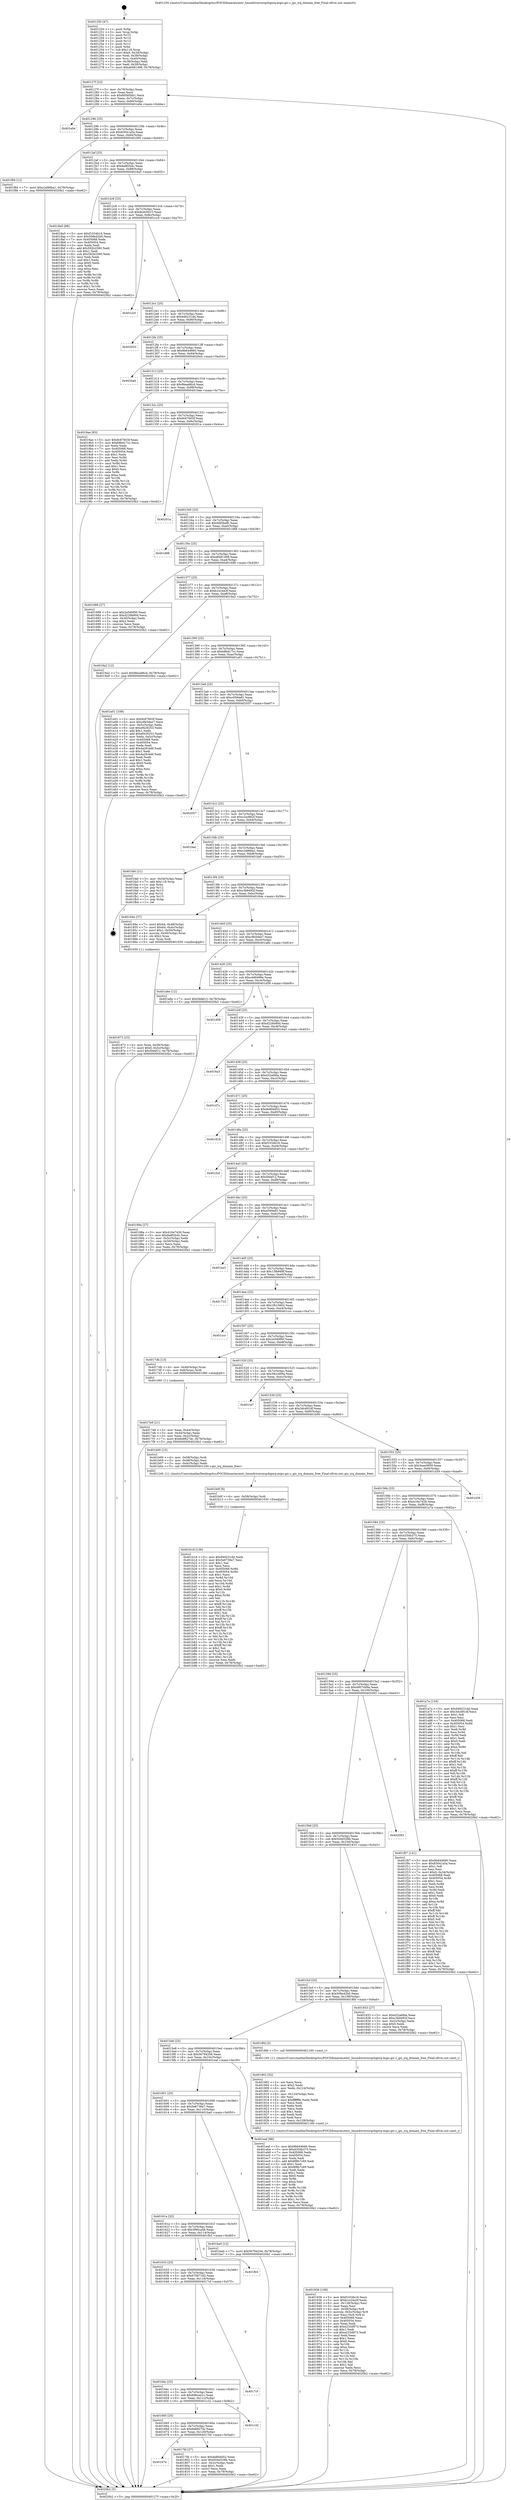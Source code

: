 digraph "0x401250" {
  label = "0x401250 (/mnt/c/Users/mathe/Desktop/tcc/POCII/binaries/extr_linuxdriversirqchipirq-mips-gic.c_gic_irq_domain_free_Final-ollvm.out::main(0))"
  labelloc = "t"
  node[shape=record]

  Entry [label="",width=0.3,height=0.3,shape=circle,fillcolor=black,style=filled]
  "0x40127f" [label="{
     0x40127f [23]\l
     | [instrs]\l
     &nbsp;&nbsp;0x40127f \<+3\>: mov -0x78(%rbp),%eax\l
     &nbsp;&nbsp;0x401282 \<+2\>: mov %eax,%ecx\l
     &nbsp;&nbsp;0x401284 \<+6\>: sub $0x80585bb1,%ecx\l
     &nbsp;&nbsp;0x40128a \<+3\>: mov %eax,-0x7c(%rbp)\l
     &nbsp;&nbsp;0x40128d \<+3\>: mov %ecx,-0x80(%rbp)\l
     &nbsp;&nbsp;0x401290 \<+6\>: je 0000000000401e0e \<main+0xbbe\>\l
  }"]
  "0x401e0e" [label="{
     0x401e0e\l
  }", style=dashed]
  "0x401296" [label="{
     0x401296 [25]\l
     | [instrs]\l
     &nbsp;&nbsp;0x401296 \<+5\>: jmp 000000000040129b \<main+0x4b\>\l
     &nbsp;&nbsp;0x40129b \<+3\>: mov -0x7c(%rbp),%eax\l
     &nbsp;&nbsp;0x40129e \<+5\>: sub $0x83041a5a,%eax\l
     &nbsp;&nbsp;0x4012a3 \<+6\>: mov %eax,-0x84(%rbp)\l
     &nbsp;&nbsp;0x4012a9 \<+6\>: je 0000000000401f94 \<main+0xd44\>\l
  }"]
  Exit [label="",width=0.3,height=0.3,shape=circle,fillcolor=black,style=filled,peripheries=2]
  "0x401f94" [label="{
     0x401f94 [12]\l
     | [instrs]\l
     &nbsp;&nbsp;0x401f94 \<+7\>: movl $0xc2d96ba1,-0x78(%rbp)\l
     &nbsp;&nbsp;0x401f9b \<+5\>: jmp 00000000004020b2 \<main+0xe62\>\l
  }"]
  "0x4012af" [label="{
     0x4012af [25]\l
     | [instrs]\l
     &nbsp;&nbsp;0x4012af \<+5\>: jmp 00000000004012b4 \<main+0x64\>\l
     &nbsp;&nbsp;0x4012b4 \<+3\>: mov -0x7c(%rbp),%eax\l
     &nbsp;&nbsp;0x4012b7 \<+5\>: sub $0x8a8f2b4c,%eax\l
     &nbsp;&nbsp;0x4012bc \<+6\>: mov %eax,-0x88(%rbp)\l
     &nbsp;&nbsp;0x4012c2 \<+6\>: je 00000000004018a5 \<main+0x655\>\l
  }"]
  "0x401b18" [label="{
     0x401b18 [136]\l
     | [instrs]\l
     &nbsp;&nbsp;0x401b18 \<+5\>: mov $0x949231dd,%edx\l
     &nbsp;&nbsp;0x401b1d \<+5\>: mov $0x5e6736e7,%esi\l
     &nbsp;&nbsp;0x401b22 \<+2\>: mov $0x1,%al\l
     &nbsp;&nbsp;0x401b24 \<+2\>: xor %ecx,%ecx\l
     &nbsp;&nbsp;0x401b26 \<+8\>: mov 0x405068,%r8d\l
     &nbsp;&nbsp;0x401b2e \<+8\>: mov 0x405054,%r9d\l
     &nbsp;&nbsp;0x401b36 \<+3\>: sub $0x1,%ecx\l
     &nbsp;&nbsp;0x401b39 \<+3\>: mov %r8d,%r10d\l
     &nbsp;&nbsp;0x401b3c \<+3\>: add %ecx,%r10d\l
     &nbsp;&nbsp;0x401b3f \<+4\>: imul %r10d,%r8d\l
     &nbsp;&nbsp;0x401b43 \<+4\>: and $0x1,%r8d\l
     &nbsp;&nbsp;0x401b47 \<+4\>: cmp $0x0,%r8d\l
     &nbsp;&nbsp;0x401b4b \<+4\>: sete %r11b\l
     &nbsp;&nbsp;0x401b4f \<+4\>: cmp $0xa,%r9d\l
     &nbsp;&nbsp;0x401b53 \<+3\>: setl %bl\l
     &nbsp;&nbsp;0x401b56 \<+3\>: mov %r11b,%r14b\l
     &nbsp;&nbsp;0x401b59 \<+4\>: xor $0xff,%r14b\l
     &nbsp;&nbsp;0x401b5d \<+3\>: mov %bl,%r15b\l
     &nbsp;&nbsp;0x401b60 \<+4\>: xor $0xff,%r15b\l
     &nbsp;&nbsp;0x401b64 \<+2\>: xor $0x1,%al\l
     &nbsp;&nbsp;0x401b66 \<+3\>: mov %r14b,%r12b\l
     &nbsp;&nbsp;0x401b69 \<+4\>: and $0xff,%r12b\l
     &nbsp;&nbsp;0x401b6d \<+3\>: and %al,%r11b\l
     &nbsp;&nbsp;0x401b70 \<+3\>: mov %r15b,%r13b\l
     &nbsp;&nbsp;0x401b73 \<+4\>: and $0xff,%r13b\l
     &nbsp;&nbsp;0x401b77 \<+2\>: and %al,%bl\l
     &nbsp;&nbsp;0x401b79 \<+3\>: or %r11b,%r12b\l
     &nbsp;&nbsp;0x401b7c \<+3\>: or %bl,%r13b\l
     &nbsp;&nbsp;0x401b7f \<+3\>: xor %r13b,%r12b\l
     &nbsp;&nbsp;0x401b82 \<+3\>: or %r15b,%r14b\l
     &nbsp;&nbsp;0x401b85 \<+4\>: xor $0xff,%r14b\l
     &nbsp;&nbsp;0x401b89 \<+2\>: or $0x1,%al\l
     &nbsp;&nbsp;0x401b8b \<+3\>: and %al,%r14b\l
     &nbsp;&nbsp;0x401b8e \<+3\>: or %r14b,%r12b\l
     &nbsp;&nbsp;0x401b91 \<+4\>: test $0x1,%r12b\l
     &nbsp;&nbsp;0x401b95 \<+3\>: cmovne %esi,%edx\l
     &nbsp;&nbsp;0x401b98 \<+3\>: mov %edx,-0x78(%rbp)\l
     &nbsp;&nbsp;0x401b9b \<+5\>: jmp 00000000004020b2 \<main+0xe62\>\l
  }"]
  "0x4018a5" [label="{
     0x4018a5 [88]\l
     | [instrs]\l
     &nbsp;&nbsp;0x4018a5 \<+5\>: mov $0xf1034b16,%eax\l
     &nbsp;&nbsp;0x4018aa \<+5\>: mov $0x508e42b0,%ecx\l
     &nbsp;&nbsp;0x4018af \<+7\>: mov 0x405068,%edx\l
     &nbsp;&nbsp;0x4018b6 \<+7\>: mov 0x405054,%esi\l
     &nbsp;&nbsp;0x4018bd \<+2\>: mov %edx,%edi\l
     &nbsp;&nbsp;0x4018bf \<+6\>: add $0x592b2590,%edi\l
     &nbsp;&nbsp;0x4018c5 \<+3\>: sub $0x1,%edi\l
     &nbsp;&nbsp;0x4018c8 \<+6\>: sub $0x592b2590,%edi\l
     &nbsp;&nbsp;0x4018ce \<+3\>: imul %edi,%edx\l
     &nbsp;&nbsp;0x4018d1 \<+3\>: and $0x1,%edx\l
     &nbsp;&nbsp;0x4018d4 \<+3\>: cmp $0x0,%edx\l
     &nbsp;&nbsp;0x4018d7 \<+4\>: sete %r8b\l
     &nbsp;&nbsp;0x4018db \<+3\>: cmp $0xa,%esi\l
     &nbsp;&nbsp;0x4018de \<+4\>: setl %r9b\l
     &nbsp;&nbsp;0x4018e2 \<+3\>: mov %r8b,%r10b\l
     &nbsp;&nbsp;0x4018e5 \<+3\>: and %r9b,%r10b\l
     &nbsp;&nbsp;0x4018e8 \<+3\>: xor %r9b,%r8b\l
     &nbsp;&nbsp;0x4018eb \<+3\>: or %r8b,%r10b\l
     &nbsp;&nbsp;0x4018ee \<+4\>: test $0x1,%r10b\l
     &nbsp;&nbsp;0x4018f2 \<+3\>: cmovne %ecx,%eax\l
     &nbsp;&nbsp;0x4018f5 \<+3\>: mov %eax,-0x78(%rbp)\l
     &nbsp;&nbsp;0x4018f8 \<+5\>: jmp 00000000004020b2 \<main+0xe62\>\l
  }"]
  "0x4012c8" [label="{
     0x4012c8 [25]\l
     | [instrs]\l
     &nbsp;&nbsp;0x4012c8 \<+5\>: jmp 00000000004012cd \<main+0x7d\>\l
     &nbsp;&nbsp;0x4012cd \<+3\>: mov -0x7c(%rbp),%eax\l
     &nbsp;&nbsp;0x4012d0 \<+5\>: sub $0x8cdc5b15,%eax\l
     &nbsp;&nbsp;0x4012d5 \<+6\>: mov %eax,-0x8c(%rbp)\l
     &nbsp;&nbsp;0x4012db \<+6\>: je 0000000000401cc0 \<main+0xa70\>\l
  }"]
  "0x401b0f" [label="{
     0x401b0f [9]\l
     | [instrs]\l
     &nbsp;&nbsp;0x401b0f \<+4\>: mov -0x58(%rbp),%rdi\l
     &nbsp;&nbsp;0x401b13 \<+5\>: call 0000000000401030 \<free@plt\>\l
     | [calls]\l
     &nbsp;&nbsp;0x401030 \{1\} (unknown)\l
  }"]
  "0x401cc0" [label="{
     0x401cc0\l
  }", style=dashed]
  "0x4012e1" [label="{
     0x4012e1 [25]\l
     | [instrs]\l
     &nbsp;&nbsp;0x4012e1 \<+5\>: jmp 00000000004012e6 \<main+0x96\>\l
     &nbsp;&nbsp;0x4012e6 \<+3\>: mov -0x7c(%rbp),%eax\l
     &nbsp;&nbsp;0x4012e9 \<+5\>: sub $0x949231dd,%eax\l
     &nbsp;&nbsp;0x4012ee \<+6\>: mov %eax,-0x90(%rbp)\l
     &nbsp;&nbsp;0x4012f4 \<+6\>: je 0000000000402033 \<main+0xde3\>\l
  }"]
  "0x401936" [label="{
     0x401936 [108]\l
     | [instrs]\l
     &nbsp;&nbsp;0x401936 \<+5\>: mov $0xf1034b16,%ecx\l
     &nbsp;&nbsp;0x40193b \<+5\>: mov $0xb1e24a3f,%edx\l
     &nbsp;&nbsp;0x401940 \<+6\>: mov -0x128(%rbp),%esi\l
     &nbsp;&nbsp;0x401946 \<+3\>: imul %eax,%esi\l
     &nbsp;&nbsp;0x401949 \<+4\>: mov -0x58(%rbp),%r8\l
     &nbsp;&nbsp;0x40194d \<+4\>: movslq -0x5c(%rbp),%r9\l
     &nbsp;&nbsp;0x401951 \<+4\>: mov %esi,(%r8,%r9,4)\l
     &nbsp;&nbsp;0x401955 \<+7\>: mov 0x405068,%eax\l
     &nbsp;&nbsp;0x40195c \<+7\>: mov 0x405054,%esi\l
     &nbsp;&nbsp;0x401963 \<+2\>: mov %eax,%edi\l
     &nbsp;&nbsp;0x401965 \<+6\>: add $0xe233d973,%edi\l
     &nbsp;&nbsp;0x40196b \<+3\>: sub $0x1,%edi\l
     &nbsp;&nbsp;0x40196e \<+6\>: sub $0xe233d973,%edi\l
     &nbsp;&nbsp;0x401974 \<+3\>: imul %edi,%eax\l
     &nbsp;&nbsp;0x401977 \<+3\>: and $0x1,%eax\l
     &nbsp;&nbsp;0x40197a \<+3\>: cmp $0x0,%eax\l
     &nbsp;&nbsp;0x40197d \<+4\>: sete %r10b\l
     &nbsp;&nbsp;0x401981 \<+3\>: cmp $0xa,%esi\l
     &nbsp;&nbsp;0x401984 \<+4\>: setl %r11b\l
     &nbsp;&nbsp;0x401988 \<+3\>: mov %r10b,%bl\l
     &nbsp;&nbsp;0x40198b \<+3\>: and %r11b,%bl\l
     &nbsp;&nbsp;0x40198e \<+3\>: xor %r11b,%r10b\l
     &nbsp;&nbsp;0x401991 \<+3\>: or %r10b,%bl\l
     &nbsp;&nbsp;0x401994 \<+3\>: test $0x1,%bl\l
     &nbsp;&nbsp;0x401997 \<+3\>: cmovne %edx,%ecx\l
     &nbsp;&nbsp;0x40199a \<+3\>: mov %ecx,-0x78(%rbp)\l
     &nbsp;&nbsp;0x40199d \<+5\>: jmp 00000000004020b2 \<main+0xe62\>\l
  }"]
  "0x402033" [label="{
     0x402033\l
  }", style=dashed]
  "0x4012fa" [label="{
     0x4012fa [25]\l
     | [instrs]\l
     &nbsp;&nbsp;0x4012fa \<+5\>: jmp 00000000004012ff \<main+0xaf\>\l
     &nbsp;&nbsp;0x4012ff \<+3\>: mov -0x7c(%rbp),%eax\l
     &nbsp;&nbsp;0x401302 \<+5\>: sub $0x9b644660,%eax\l
     &nbsp;&nbsp;0x401307 \<+6\>: mov %eax,-0x94(%rbp)\l
     &nbsp;&nbsp;0x40130d \<+6\>: je 00000000004020a4 \<main+0xe54\>\l
  }"]
  "0x401902" [label="{
     0x401902 [52]\l
     | [instrs]\l
     &nbsp;&nbsp;0x401902 \<+2\>: xor %ecx,%ecx\l
     &nbsp;&nbsp;0x401904 \<+5\>: mov $0x2,%edx\l
     &nbsp;&nbsp;0x401909 \<+6\>: mov %edx,-0x124(%rbp)\l
     &nbsp;&nbsp;0x40190f \<+1\>: cltd\l
     &nbsp;&nbsp;0x401910 \<+6\>: mov -0x124(%rbp),%esi\l
     &nbsp;&nbsp;0x401916 \<+2\>: idiv %esi\l
     &nbsp;&nbsp;0x401918 \<+6\>: imul $0xfffffffe,%edx,%edx\l
     &nbsp;&nbsp;0x40191e \<+2\>: mov %ecx,%edi\l
     &nbsp;&nbsp;0x401920 \<+2\>: sub %edx,%edi\l
     &nbsp;&nbsp;0x401922 \<+2\>: mov %ecx,%edx\l
     &nbsp;&nbsp;0x401924 \<+3\>: sub $0x1,%edx\l
     &nbsp;&nbsp;0x401927 \<+2\>: add %edx,%edi\l
     &nbsp;&nbsp;0x401929 \<+2\>: sub %edi,%ecx\l
     &nbsp;&nbsp;0x40192b \<+6\>: mov %ecx,-0x128(%rbp)\l
     &nbsp;&nbsp;0x401931 \<+5\>: call 0000000000401160 \<next_i\>\l
     | [calls]\l
     &nbsp;&nbsp;0x401160 \{1\} (/mnt/c/Users/mathe/Desktop/tcc/POCII/binaries/extr_linuxdriversirqchipirq-mips-gic.c_gic_irq_domain_free_Final-ollvm.out::next_i)\l
  }"]
  "0x4020a4" [label="{
     0x4020a4\l
  }", style=dashed]
  "0x401313" [label="{
     0x401313 [25]\l
     | [instrs]\l
     &nbsp;&nbsp;0x401313 \<+5\>: jmp 0000000000401318 \<main+0xc8\>\l
     &nbsp;&nbsp;0x401318 \<+3\>: mov -0x7c(%rbp),%eax\l
     &nbsp;&nbsp;0x40131b \<+5\>: sub $0x9bea86cd,%eax\l
     &nbsp;&nbsp;0x401320 \<+6\>: mov %eax,-0x98(%rbp)\l
     &nbsp;&nbsp;0x401326 \<+6\>: je 00000000004019ae \<main+0x75e\>\l
  }"]
  "0x401873" [label="{
     0x401873 [23]\l
     | [instrs]\l
     &nbsp;&nbsp;0x401873 \<+4\>: mov %rax,-0x58(%rbp)\l
     &nbsp;&nbsp;0x401877 \<+7\>: movl $0x0,-0x5c(%rbp)\l
     &nbsp;&nbsp;0x40187e \<+7\>: movl $0x5bfaf12,-0x78(%rbp)\l
     &nbsp;&nbsp;0x401885 \<+5\>: jmp 00000000004020b2 \<main+0xe62\>\l
  }"]
  "0x4019ae" [label="{
     0x4019ae [83]\l
     | [instrs]\l
     &nbsp;&nbsp;0x4019ae \<+5\>: mov $0x9c67603f,%eax\l
     &nbsp;&nbsp;0x4019b3 \<+5\>: mov $0xb8bd17cc,%ecx\l
     &nbsp;&nbsp;0x4019b8 \<+2\>: xor %edx,%edx\l
     &nbsp;&nbsp;0x4019ba \<+7\>: mov 0x405068,%esi\l
     &nbsp;&nbsp;0x4019c1 \<+7\>: mov 0x405054,%edi\l
     &nbsp;&nbsp;0x4019c8 \<+3\>: sub $0x1,%edx\l
     &nbsp;&nbsp;0x4019cb \<+3\>: mov %esi,%r8d\l
     &nbsp;&nbsp;0x4019ce \<+3\>: add %edx,%r8d\l
     &nbsp;&nbsp;0x4019d1 \<+4\>: imul %r8d,%esi\l
     &nbsp;&nbsp;0x4019d5 \<+3\>: and $0x1,%esi\l
     &nbsp;&nbsp;0x4019d8 \<+3\>: cmp $0x0,%esi\l
     &nbsp;&nbsp;0x4019db \<+4\>: sete %r9b\l
     &nbsp;&nbsp;0x4019df \<+3\>: cmp $0xa,%edi\l
     &nbsp;&nbsp;0x4019e2 \<+4\>: setl %r10b\l
     &nbsp;&nbsp;0x4019e6 \<+3\>: mov %r9b,%r11b\l
     &nbsp;&nbsp;0x4019e9 \<+3\>: and %r10b,%r11b\l
     &nbsp;&nbsp;0x4019ec \<+3\>: xor %r10b,%r9b\l
     &nbsp;&nbsp;0x4019ef \<+3\>: or %r9b,%r11b\l
     &nbsp;&nbsp;0x4019f2 \<+4\>: test $0x1,%r11b\l
     &nbsp;&nbsp;0x4019f6 \<+3\>: cmovne %ecx,%eax\l
     &nbsp;&nbsp;0x4019f9 \<+3\>: mov %eax,-0x78(%rbp)\l
     &nbsp;&nbsp;0x4019fc \<+5\>: jmp 00000000004020b2 \<main+0xe62\>\l
  }"]
  "0x40132c" [label="{
     0x40132c [25]\l
     | [instrs]\l
     &nbsp;&nbsp;0x40132c \<+5\>: jmp 0000000000401331 \<main+0xe1\>\l
     &nbsp;&nbsp;0x401331 \<+3\>: mov -0x7c(%rbp),%eax\l
     &nbsp;&nbsp;0x401334 \<+5\>: sub $0x9c67603f,%eax\l
     &nbsp;&nbsp;0x401339 \<+6\>: mov %eax,-0x9c(%rbp)\l
     &nbsp;&nbsp;0x40133f \<+6\>: je 000000000040201a \<main+0xdca\>\l
  }"]
  "0x40167e" [label="{
     0x40167e\l
  }", style=dashed]
  "0x40201a" [label="{
     0x40201a\l
  }", style=dashed]
  "0x401345" [label="{
     0x401345 [25]\l
     | [instrs]\l
     &nbsp;&nbsp;0x401345 \<+5\>: jmp 000000000040134a \<main+0xfa\>\l
     &nbsp;&nbsp;0x40134a \<+3\>: mov -0x7c(%rbp),%eax\l
     &nbsp;&nbsp;0x40134d \<+5\>: sub $0x9df3bef0,%eax\l
     &nbsp;&nbsp;0x401352 \<+6\>: mov %eax,-0xa0(%rbp)\l
     &nbsp;&nbsp;0x401358 \<+6\>: je 0000000000401d88 \<main+0xb38\>\l
  }"]
  "0x4017fd" [label="{
     0x4017fd [27]\l
     | [instrs]\l
     &nbsp;&nbsp;0x4017fd \<+5\>: mov $0xde80dd52,%eax\l
     &nbsp;&nbsp;0x401802 \<+5\>: mov $0x504d328b,%ecx\l
     &nbsp;&nbsp;0x401807 \<+3\>: mov -0x2c(%rbp),%edx\l
     &nbsp;&nbsp;0x40180a \<+3\>: cmp $0x1,%edx\l
     &nbsp;&nbsp;0x40180d \<+3\>: cmovl %ecx,%eax\l
     &nbsp;&nbsp;0x401810 \<+3\>: mov %eax,-0x78(%rbp)\l
     &nbsp;&nbsp;0x401813 \<+5\>: jmp 00000000004020b2 \<main+0xe62\>\l
  }"]
  "0x401d88" [label="{
     0x401d88\l
  }", style=dashed]
  "0x40135e" [label="{
     0x40135e [25]\l
     | [instrs]\l
     &nbsp;&nbsp;0x40135e \<+5\>: jmp 0000000000401363 \<main+0x113\>\l
     &nbsp;&nbsp;0x401363 \<+3\>: mov -0x7c(%rbp),%eax\l
     &nbsp;&nbsp;0x401366 \<+5\>: sub $0xa8481498,%eax\l
     &nbsp;&nbsp;0x40136b \<+6\>: mov %eax,-0xa4(%rbp)\l
     &nbsp;&nbsp;0x401371 \<+6\>: je 0000000000401688 \<main+0x438\>\l
  }"]
  "0x401665" [label="{
     0x401665 [25]\l
     | [instrs]\l
     &nbsp;&nbsp;0x401665 \<+5\>: jmp 000000000040166a \<main+0x41a\>\l
     &nbsp;&nbsp;0x40166a \<+3\>: mov -0x7c(%rbp),%eax\l
     &nbsp;&nbsp;0x40166d \<+5\>: sub $0x6e8827dc,%eax\l
     &nbsp;&nbsp;0x401672 \<+6\>: mov %eax,-0x120(%rbp)\l
     &nbsp;&nbsp;0x401678 \<+6\>: je 00000000004017fd \<main+0x5ad\>\l
  }"]
  "0x401688" [label="{
     0x401688 [27]\l
     | [instrs]\l
     &nbsp;&nbsp;0x401688 \<+5\>: mov $0x2e5d0f00,%eax\l
     &nbsp;&nbsp;0x40168d \<+5\>: mov $0xd226b90d,%ecx\l
     &nbsp;&nbsp;0x401692 \<+3\>: mov -0x30(%rbp),%edx\l
     &nbsp;&nbsp;0x401695 \<+3\>: cmp $0x2,%edx\l
     &nbsp;&nbsp;0x401698 \<+3\>: cmovne %ecx,%eax\l
     &nbsp;&nbsp;0x40169b \<+3\>: mov %eax,-0x78(%rbp)\l
     &nbsp;&nbsp;0x40169e \<+5\>: jmp 00000000004020b2 \<main+0xe62\>\l
  }"]
  "0x401377" [label="{
     0x401377 [25]\l
     | [instrs]\l
     &nbsp;&nbsp;0x401377 \<+5\>: jmp 000000000040137c \<main+0x12c\>\l
     &nbsp;&nbsp;0x40137c \<+3\>: mov -0x7c(%rbp),%eax\l
     &nbsp;&nbsp;0x40137f \<+5\>: sub $0xb1e24a3f,%eax\l
     &nbsp;&nbsp;0x401384 \<+6\>: mov %eax,-0xa8(%rbp)\l
     &nbsp;&nbsp;0x40138a \<+6\>: je 00000000004019a2 \<main+0x752\>\l
  }"]
  "0x4020b2" [label="{
     0x4020b2 [5]\l
     | [instrs]\l
     &nbsp;&nbsp;0x4020b2 \<+5\>: jmp 000000000040127f \<main+0x2f\>\l
  }"]
  "0x401250" [label="{
     0x401250 [47]\l
     | [instrs]\l
     &nbsp;&nbsp;0x401250 \<+1\>: push %rbp\l
     &nbsp;&nbsp;0x401251 \<+3\>: mov %rsp,%rbp\l
     &nbsp;&nbsp;0x401254 \<+2\>: push %r15\l
     &nbsp;&nbsp;0x401256 \<+2\>: push %r14\l
     &nbsp;&nbsp;0x401258 \<+2\>: push %r13\l
     &nbsp;&nbsp;0x40125a \<+2\>: push %r12\l
     &nbsp;&nbsp;0x40125c \<+1\>: push %rbx\l
     &nbsp;&nbsp;0x40125d \<+7\>: sub $0x118,%rsp\l
     &nbsp;&nbsp;0x401264 \<+7\>: movl $0x0,-0x34(%rbp)\l
     &nbsp;&nbsp;0x40126b \<+3\>: mov %edi,-0x38(%rbp)\l
     &nbsp;&nbsp;0x40126e \<+4\>: mov %rsi,-0x40(%rbp)\l
     &nbsp;&nbsp;0x401272 \<+3\>: mov -0x38(%rbp),%edi\l
     &nbsp;&nbsp;0x401275 \<+3\>: mov %edi,-0x30(%rbp)\l
     &nbsp;&nbsp;0x401278 \<+7\>: movl $0xa8481498,-0x78(%rbp)\l
  }"]
  "0x401c32" [label="{
     0x401c32\l
  }", style=dashed]
  "0x4019a2" [label="{
     0x4019a2 [12]\l
     | [instrs]\l
     &nbsp;&nbsp;0x4019a2 \<+7\>: movl $0x9bea86cd,-0x78(%rbp)\l
     &nbsp;&nbsp;0x4019a9 \<+5\>: jmp 00000000004020b2 \<main+0xe62\>\l
  }"]
  "0x401390" [label="{
     0x401390 [25]\l
     | [instrs]\l
     &nbsp;&nbsp;0x401390 \<+5\>: jmp 0000000000401395 \<main+0x145\>\l
     &nbsp;&nbsp;0x401395 \<+3\>: mov -0x7c(%rbp),%eax\l
     &nbsp;&nbsp;0x401398 \<+5\>: sub $0xb8bd17cc,%eax\l
     &nbsp;&nbsp;0x40139d \<+6\>: mov %eax,-0xac(%rbp)\l
     &nbsp;&nbsp;0x4013a3 \<+6\>: je 0000000000401a01 \<main+0x7b1\>\l
  }"]
  "0x40164c" [label="{
     0x40164c [25]\l
     | [instrs]\l
     &nbsp;&nbsp;0x40164c \<+5\>: jmp 0000000000401651 \<main+0x401\>\l
     &nbsp;&nbsp;0x401651 \<+3\>: mov -0x7c(%rbp),%eax\l
     &nbsp;&nbsp;0x401654 \<+5\>: sub $0x6d6cee1c,%eax\l
     &nbsp;&nbsp;0x401659 \<+6\>: mov %eax,-0x11c(%rbp)\l
     &nbsp;&nbsp;0x40165f \<+6\>: je 0000000000401c32 \<main+0x9e2\>\l
  }"]
  "0x401a01" [label="{
     0x401a01 [109]\l
     | [instrs]\l
     &nbsp;&nbsp;0x401a01 \<+5\>: mov $0x9c67603f,%eax\l
     &nbsp;&nbsp;0x401a06 \<+5\>: mov $0xc9b5dee7,%ecx\l
     &nbsp;&nbsp;0x401a0b \<+3\>: mov -0x5c(%rbp),%edx\l
     &nbsp;&nbsp;0x401a0e \<+6\>: sub $0xef429253,%edx\l
     &nbsp;&nbsp;0x401a14 \<+3\>: add $0x1,%edx\l
     &nbsp;&nbsp;0x401a17 \<+6\>: add $0xef429253,%edx\l
     &nbsp;&nbsp;0x401a1d \<+3\>: mov %edx,-0x5c(%rbp)\l
     &nbsp;&nbsp;0x401a20 \<+7\>: mov 0x405068,%edx\l
     &nbsp;&nbsp;0x401a27 \<+7\>: mov 0x405054,%esi\l
     &nbsp;&nbsp;0x401a2e \<+2\>: mov %edx,%edi\l
     &nbsp;&nbsp;0x401a30 \<+6\>: add $0x4a2fc4d9,%edi\l
     &nbsp;&nbsp;0x401a36 \<+3\>: sub $0x1,%edi\l
     &nbsp;&nbsp;0x401a39 \<+6\>: sub $0x4a2fc4d9,%edi\l
     &nbsp;&nbsp;0x401a3f \<+3\>: imul %edi,%edx\l
     &nbsp;&nbsp;0x401a42 \<+3\>: and $0x1,%edx\l
     &nbsp;&nbsp;0x401a45 \<+3\>: cmp $0x0,%edx\l
     &nbsp;&nbsp;0x401a48 \<+4\>: sete %r8b\l
     &nbsp;&nbsp;0x401a4c \<+3\>: cmp $0xa,%esi\l
     &nbsp;&nbsp;0x401a4f \<+4\>: setl %r9b\l
     &nbsp;&nbsp;0x401a53 \<+3\>: mov %r8b,%r10b\l
     &nbsp;&nbsp;0x401a56 \<+3\>: and %r9b,%r10b\l
     &nbsp;&nbsp;0x401a59 \<+3\>: xor %r9b,%r8b\l
     &nbsp;&nbsp;0x401a5c \<+3\>: or %r8b,%r10b\l
     &nbsp;&nbsp;0x401a5f \<+4\>: test $0x1,%r10b\l
     &nbsp;&nbsp;0x401a63 \<+3\>: cmovne %ecx,%eax\l
     &nbsp;&nbsp;0x401a66 \<+3\>: mov %eax,-0x78(%rbp)\l
     &nbsp;&nbsp;0x401a69 \<+5\>: jmp 00000000004020b2 \<main+0xe62\>\l
  }"]
  "0x4013a9" [label="{
     0x4013a9 [25]\l
     | [instrs]\l
     &nbsp;&nbsp;0x4013a9 \<+5\>: jmp 00000000004013ae \<main+0x15e\>\l
     &nbsp;&nbsp;0x4013ae \<+3\>: mov -0x7c(%rbp),%eax\l
     &nbsp;&nbsp;0x4013b1 \<+5\>: sub $0xc0584ef1,%eax\l
     &nbsp;&nbsp;0x4013b6 \<+6\>: mov %eax,-0xb0(%rbp)\l
     &nbsp;&nbsp;0x4013bc \<+6\>: je 0000000000402057 \<main+0xe07\>\l
  }"]
  "0x4017cf" [label="{
     0x4017cf\l
  }", style=dashed]
  "0x402057" [label="{
     0x402057\l
  }", style=dashed]
  "0x4013c2" [label="{
     0x4013c2 [25]\l
     | [instrs]\l
     &nbsp;&nbsp;0x4013c2 \<+5\>: jmp 00000000004013c7 \<main+0x177\>\l
     &nbsp;&nbsp;0x4013c7 \<+3\>: mov -0x7c(%rbp),%eax\l
     &nbsp;&nbsp;0x4013ca \<+5\>: sub $0xc2ac862f,%eax\l
     &nbsp;&nbsp;0x4013cf \<+6\>: mov %eax,-0xb4(%rbp)\l
     &nbsp;&nbsp;0x4013d5 \<+6\>: je 0000000000401bac \<main+0x95c\>\l
  }"]
  "0x401633" [label="{
     0x401633 [25]\l
     | [instrs]\l
     &nbsp;&nbsp;0x401633 \<+5\>: jmp 0000000000401638 \<main+0x3e8\>\l
     &nbsp;&nbsp;0x401638 \<+3\>: mov -0x7c(%rbp),%eax\l
     &nbsp;&nbsp;0x40163b \<+5\>: sub $0x67567182,%eax\l
     &nbsp;&nbsp;0x401640 \<+6\>: mov %eax,-0x118(%rbp)\l
     &nbsp;&nbsp;0x401646 \<+6\>: je 00000000004017cf \<main+0x57f\>\l
  }"]
  "0x401bac" [label="{
     0x401bac\l
  }", style=dashed]
  "0x4013db" [label="{
     0x4013db [25]\l
     | [instrs]\l
     &nbsp;&nbsp;0x4013db \<+5\>: jmp 00000000004013e0 \<main+0x190\>\l
     &nbsp;&nbsp;0x4013e0 \<+3\>: mov -0x7c(%rbp),%eax\l
     &nbsp;&nbsp;0x4013e3 \<+5\>: sub $0xc2d96ba1,%eax\l
     &nbsp;&nbsp;0x4013e8 \<+6\>: mov %eax,-0xb8(%rbp)\l
     &nbsp;&nbsp;0x4013ee \<+6\>: je 0000000000401fa0 \<main+0xd50\>\l
  }"]
  "0x401fb5" [label="{
     0x401fb5\l
  }", style=dashed]
  "0x401fa0" [label="{
     0x401fa0 [21]\l
     | [instrs]\l
     &nbsp;&nbsp;0x401fa0 \<+3\>: mov -0x34(%rbp),%eax\l
     &nbsp;&nbsp;0x401fa3 \<+7\>: add $0x118,%rsp\l
     &nbsp;&nbsp;0x401faa \<+1\>: pop %rbx\l
     &nbsp;&nbsp;0x401fab \<+2\>: pop %r12\l
     &nbsp;&nbsp;0x401fad \<+2\>: pop %r13\l
     &nbsp;&nbsp;0x401faf \<+2\>: pop %r14\l
     &nbsp;&nbsp;0x401fb1 \<+2\>: pop %r15\l
     &nbsp;&nbsp;0x401fb3 \<+1\>: pop %rbp\l
     &nbsp;&nbsp;0x401fb4 \<+1\>: ret\l
  }"]
  "0x4013f4" [label="{
     0x4013f4 [25]\l
     | [instrs]\l
     &nbsp;&nbsp;0x4013f4 \<+5\>: jmp 00000000004013f9 \<main+0x1a9\>\l
     &nbsp;&nbsp;0x4013f9 \<+3\>: mov -0x7c(%rbp),%eax\l
     &nbsp;&nbsp;0x4013fc \<+5\>: sub $0xc3b9492f,%eax\l
     &nbsp;&nbsp;0x401401 \<+6\>: mov %eax,-0xbc(%rbp)\l
     &nbsp;&nbsp;0x401407 \<+6\>: je 000000000040184e \<main+0x5fe\>\l
  }"]
  "0x40161a" [label="{
     0x40161a [25]\l
     | [instrs]\l
     &nbsp;&nbsp;0x40161a \<+5\>: jmp 000000000040161f \<main+0x3cf\>\l
     &nbsp;&nbsp;0x40161f \<+3\>: mov -0x7c(%rbp),%eax\l
     &nbsp;&nbsp;0x401622 \<+5\>: sub $0x5f90ca4b,%eax\l
     &nbsp;&nbsp;0x401627 \<+6\>: mov %eax,-0x114(%rbp)\l
     &nbsp;&nbsp;0x40162d \<+6\>: je 0000000000401fb5 \<main+0xd65\>\l
  }"]
  "0x40184e" [label="{
     0x40184e [37]\l
     | [instrs]\l
     &nbsp;&nbsp;0x40184e \<+7\>: movl $0x64,-0x48(%rbp)\l
     &nbsp;&nbsp;0x401855 \<+7\>: movl $0x64,-0x4c(%rbp)\l
     &nbsp;&nbsp;0x40185c \<+7\>: movl $0x1,-0x50(%rbp)\l
     &nbsp;&nbsp;0x401863 \<+4\>: movslq -0x50(%rbp),%rax\l
     &nbsp;&nbsp;0x401867 \<+4\>: shl $0x2,%rax\l
     &nbsp;&nbsp;0x40186b \<+3\>: mov %rax,%rdi\l
     &nbsp;&nbsp;0x40186e \<+5\>: call 0000000000401050 \<malloc@plt\>\l
     | [calls]\l
     &nbsp;&nbsp;0x401050 \{1\} (unknown)\l
  }"]
  "0x40140d" [label="{
     0x40140d [25]\l
     | [instrs]\l
     &nbsp;&nbsp;0x40140d \<+5\>: jmp 0000000000401412 \<main+0x1c2\>\l
     &nbsp;&nbsp;0x401412 \<+3\>: mov -0x7c(%rbp),%eax\l
     &nbsp;&nbsp;0x401415 \<+5\>: sub $0xc9b5dee7,%eax\l
     &nbsp;&nbsp;0x40141a \<+6\>: mov %eax,-0xc0(%rbp)\l
     &nbsp;&nbsp;0x401420 \<+6\>: je 0000000000401a6e \<main+0x81e\>\l
  }"]
  "0x401ba0" [label="{
     0x401ba0 [12]\l
     | [instrs]\l
     &nbsp;&nbsp;0x401ba0 \<+7\>: movl $0x56794256,-0x78(%rbp)\l
     &nbsp;&nbsp;0x401ba7 \<+5\>: jmp 00000000004020b2 \<main+0xe62\>\l
  }"]
  "0x401a6e" [label="{
     0x401a6e [12]\l
     | [instrs]\l
     &nbsp;&nbsp;0x401a6e \<+7\>: movl $0x5bfaf12,-0x78(%rbp)\l
     &nbsp;&nbsp;0x401a75 \<+5\>: jmp 00000000004020b2 \<main+0xe62\>\l
  }"]
  "0x401426" [label="{
     0x401426 [25]\l
     | [instrs]\l
     &nbsp;&nbsp;0x401426 \<+5\>: jmp 000000000040142b \<main+0x1db\>\l
     &nbsp;&nbsp;0x40142b \<+3\>: mov -0x7c(%rbp),%eax\l
     &nbsp;&nbsp;0x40142e \<+5\>: sub $0xcdd0499e,%eax\l
     &nbsp;&nbsp;0x401433 \<+6\>: mov %eax,-0xc4(%rbp)\l
     &nbsp;&nbsp;0x401439 \<+6\>: je 0000000000401d58 \<main+0xb08\>\l
  }"]
  "0x401601" [label="{
     0x401601 [25]\l
     | [instrs]\l
     &nbsp;&nbsp;0x401601 \<+5\>: jmp 0000000000401606 \<main+0x3b6\>\l
     &nbsp;&nbsp;0x401606 \<+3\>: mov -0x7c(%rbp),%eax\l
     &nbsp;&nbsp;0x401609 \<+5\>: sub $0x5e6736e7,%eax\l
     &nbsp;&nbsp;0x40160e \<+6\>: mov %eax,-0x110(%rbp)\l
     &nbsp;&nbsp;0x401614 \<+6\>: je 0000000000401ba0 \<main+0x950\>\l
  }"]
  "0x401d58" [label="{
     0x401d58\l
  }", style=dashed]
  "0x40143f" [label="{
     0x40143f [25]\l
     | [instrs]\l
     &nbsp;&nbsp;0x40143f \<+5\>: jmp 0000000000401444 \<main+0x1f4\>\l
     &nbsp;&nbsp;0x401444 \<+3\>: mov -0x7c(%rbp),%eax\l
     &nbsp;&nbsp;0x401447 \<+5\>: sub $0xd226b90d,%eax\l
     &nbsp;&nbsp;0x40144c \<+6\>: mov %eax,-0xc8(%rbp)\l
     &nbsp;&nbsp;0x401452 \<+6\>: je 00000000004016a3 \<main+0x453\>\l
  }"]
  "0x401eaf" [label="{
     0x401eaf [88]\l
     | [instrs]\l
     &nbsp;&nbsp;0x401eaf \<+5\>: mov $0x9b644660,%eax\l
     &nbsp;&nbsp;0x401eb4 \<+5\>: mov $0x4350b375,%ecx\l
     &nbsp;&nbsp;0x401eb9 \<+7\>: mov 0x405068,%edx\l
     &nbsp;&nbsp;0x401ec0 \<+7\>: mov 0x405054,%esi\l
     &nbsp;&nbsp;0x401ec7 \<+2\>: mov %edx,%edi\l
     &nbsp;&nbsp;0x401ec9 \<+6\>: add $0x8f8b7c69,%edi\l
     &nbsp;&nbsp;0x401ecf \<+3\>: sub $0x1,%edi\l
     &nbsp;&nbsp;0x401ed2 \<+6\>: sub $0x8f8b7c69,%edi\l
     &nbsp;&nbsp;0x401ed8 \<+3\>: imul %edi,%edx\l
     &nbsp;&nbsp;0x401edb \<+3\>: and $0x1,%edx\l
     &nbsp;&nbsp;0x401ede \<+3\>: cmp $0x0,%edx\l
     &nbsp;&nbsp;0x401ee1 \<+4\>: sete %r8b\l
     &nbsp;&nbsp;0x401ee5 \<+3\>: cmp $0xa,%esi\l
     &nbsp;&nbsp;0x401ee8 \<+4\>: setl %r9b\l
     &nbsp;&nbsp;0x401eec \<+3\>: mov %r8b,%r10b\l
     &nbsp;&nbsp;0x401eef \<+3\>: and %r9b,%r10b\l
     &nbsp;&nbsp;0x401ef2 \<+3\>: xor %r9b,%r8b\l
     &nbsp;&nbsp;0x401ef5 \<+3\>: or %r8b,%r10b\l
     &nbsp;&nbsp;0x401ef8 \<+4\>: test $0x1,%r10b\l
     &nbsp;&nbsp;0x401efc \<+3\>: cmovne %ecx,%eax\l
     &nbsp;&nbsp;0x401eff \<+3\>: mov %eax,-0x78(%rbp)\l
     &nbsp;&nbsp;0x401f02 \<+5\>: jmp 00000000004020b2 \<main+0xe62\>\l
  }"]
  "0x4016a3" [label="{
     0x4016a3\l
  }", style=dashed]
  "0x401458" [label="{
     0x401458 [25]\l
     | [instrs]\l
     &nbsp;&nbsp;0x401458 \<+5\>: jmp 000000000040145d \<main+0x20d\>\l
     &nbsp;&nbsp;0x40145d \<+3\>: mov -0x7c(%rbp),%eax\l
     &nbsp;&nbsp;0x401460 \<+5\>: sub $0xd32a6fda,%eax\l
     &nbsp;&nbsp;0x401465 \<+6\>: mov %eax,-0xcc(%rbp)\l
     &nbsp;&nbsp;0x40146b \<+6\>: je 0000000000401d7c \<main+0xb2c\>\l
  }"]
  "0x4015e8" [label="{
     0x4015e8 [25]\l
     | [instrs]\l
     &nbsp;&nbsp;0x4015e8 \<+5\>: jmp 00000000004015ed \<main+0x39d\>\l
     &nbsp;&nbsp;0x4015ed \<+3\>: mov -0x7c(%rbp),%eax\l
     &nbsp;&nbsp;0x4015f0 \<+5\>: sub $0x56794256,%eax\l
     &nbsp;&nbsp;0x4015f5 \<+6\>: mov %eax,-0x10c(%rbp)\l
     &nbsp;&nbsp;0x4015fb \<+6\>: je 0000000000401eaf \<main+0xc5f\>\l
  }"]
  "0x401d7c" [label="{
     0x401d7c\l
  }", style=dashed]
  "0x401471" [label="{
     0x401471 [25]\l
     | [instrs]\l
     &nbsp;&nbsp;0x401471 \<+5\>: jmp 0000000000401476 \<main+0x226\>\l
     &nbsp;&nbsp;0x401476 \<+3\>: mov -0x7c(%rbp),%eax\l
     &nbsp;&nbsp;0x401479 \<+5\>: sub $0xde80dd52,%eax\l
     &nbsp;&nbsp;0x40147e \<+6\>: mov %eax,-0xd0(%rbp)\l
     &nbsp;&nbsp;0x401484 \<+6\>: je 0000000000401818 \<main+0x5c8\>\l
  }"]
  "0x4018fd" [label="{
     0x4018fd [5]\l
     | [instrs]\l
     &nbsp;&nbsp;0x4018fd \<+5\>: call 0000000000401160 \<next_i\>\l
     | [calls]\l
     &nbsp;&nbsp;0x401160 \{1\} (/mnt/c/Users/mathe/Desktop/tcc/POCII/binaries/extr_linuxdriversirqchipirq-mips-gic.c_gic_irq_domain_free_Final-ollvm.out::next_i)\l
  }"]
  "0x401818" [label="{
     0x401818\l
  }", style=dashed]
  "0x40148a" [label="{
     0x40148a [25]\l
     | [instrs]\l
     &nbsp;&nbsp;0x40148a \<+5\>: jmp 000000000040148f \<main+0x23f\>\l
     &nbsp;&nbsp;0x40148f \<+3\>: mov -0x7c(%rbp),%eax\l
     &nbsp;&nbsp;0x401492 \<+5\>: sub $0xf1034b16,%eax\l
     &nbsp;&nbsp;0x401497 \<+6\>: mov %eax,-0xd4(%rbp)\l
     &nbsp;&nbsp;0x40149d \<+6\>: je 0000000000401fcd \<main+0xd7d\>\l
  }"]
  "0x4015cf" [label="{
     0x4015cf [25]\l
     | [instrs]\l
     &nbsp;&nbsp;0x4015cf \<+5\>: jmp 00000000004015d4 \<main+0x384\>\l
     &nbsp;&nbsp;0x4015d4 \<+3\>: mov -0x7c(%rbp),%eax\l
     &nbsp;&nbsp;0x4015d7 \<+5\>: sub $0x508e42b0,%eax\l
     &nbsp;&nbsp;0x4015dc \<+6\>: mov %eax,-0x108(%rbp)\l
     &nbsp;&nbsp;0x4015e2 \<+6\>: je 00000000004018fd \<main+0x6ad\>\l
  }"]
  "0x401fcd" [label="{
     0x401fcd\l
  }", style=dashed]
  "0x4014a3" [label="{
     0x4014a3 [25]\l
     | [instrs]\l
     &nbsp;&nbsp;0x4014a3 \<+5\>: jmp 00000000004014a8 \<main+0x258\>\l
     &nbsp;&nbsp;0x4014a8 \<+3\>: mov -0x7c(%rbp),%eax\l
     &nbsp;&nbsp;0x4014ab \<+5\>: sub $0x5bfaf12,%eax\l
     &nbsp;&nbsp;0x4014b0 \<+6\>: mov %eax,-0xd8(%rbp)\l
     &nbsp;&nbsp;0x4014b6 \<+6\>: je 000000000040188a \<main+0x63a\>\l
  }"]
  "0x401833" [label="{
     0x401833 [27]\l
     | [instrs]\l
     &nbsp;&nbsp;0x401833 \<+5\>: mov $0xd32a6fda,%eax\l
     &nbsp;&nbsp;0x401838 \<+5\>: mov $0xc3b9492f,%ecx\l
     &nbsp;&nbsp;0x40183d \<+3\>: mov -0x2c(%rbp),%edx\l
     &nbsp;&nbsp;0x401840 \<+3\>: cmp $0x0,%edx\l
     &nbsp;&nbsp;0x401843 \<+3\>: cmove %ecx,%eax\l
     &nbsp;&nbsp;0x401846 \<+3\>: mov %eax,-0x78(%rbp)\l
     &nbsp;&nbsp;0x401849 \<+5\>: jmp 00000000004020b2 \<main+0xe62\>\l
  }"]
  "0x40188a" [label="{
     0x40188a [27]\l
     | [instrs]\l
     &nbsp;&nbsp;0x40188a \<+5\>: mov $0x416e7426,%eax\l
     &nbsp;&nbsp;0x40188f \<+5\>: mov $0x8a8f2b4c,%ecx\l
     &nbsp;&nbsp;0x401894 \<+3\>: mov -0x5c(%rbp),%edx\l
     &nbsp;&nbsp;0x401897 \<+3\>: cmp -0x50(%rbp),%edx\l
     &nbsp;&nbsp;0x40189a \<+3\>: cmovl %ecx,%eax\l
     &nbsp;&nbsp;0x40189d \<+3\>: mov %eax,-0x78(%rbp)\l
     &nbsp;&nbsp;0x4018a0 \<+5\>: jmp 00000000004020b2 \<main+0xe62\>\l
  }"]
  "0x4014bc" [label="{
     0x4014bc [25]\l
     | [instrs]\l
     &nbsp;&nbsp;0x4014bc \<+5\>: jmp 00000000004014c1 \<main+0x271\>\l
     &nbsp;&nbsp;0x4014c1 \<+3\>: mov -0x7c(%rbp),%eax\l
     &nbsp;&nbsp;0x4014c4 \<+5\>: sub $0xd309a83,%eax\l
     &nbsp;&nbsp;0x4014c9 \<+6\>: mov %eax,-0xdc(%rbp)\l
     &nbsp;&nbsp;0x4014cf \<+6\>: je 0000000000401ea3 \<main+0xc53\>\l
  }"]
  "0x4015b6" [label="{
     0x4015b6 [25]\l
     | [instrs]\l
     &nbsp;&nbsp;0x4015b6 \<+5\>: jmp 00000000004015bb \<main+0x36b\>\l
     &nbsp;&nbsp;0x4015bb \<+3\>: mov -0x7c(%rbp),%eax\l
     &nbsp;&nbsp;0x4015be \<+5\>: sub $0x504d328b,%eax\l
     &nbsp;&nbsp;0x4015c3 \<+6\>: mov %eax,-0x104(%rbp)\l
     &nbsp;&nbsp;0x4015c9 \<+6\>: je 0000000000401833 \<main+0x5e3\>\l
  }"]
  "0x401ea3" [label="{
     0x401ea3\l
  }", style=dashed]
  "0x4014d5" [label="{
     0x4014d5 [25]\l
     | [instrs]\l
     &nbsp;&nbsp;0x4014d5 \<+5\>: jmp 00000000004014da \<main+0x28a\>\l
     &nbsp;&nbsp;0x4014da \<+3\>: mov -0x7c(%rbp),%eax\l
     &nbsp;&nbsp;0x4014dd \<+5\>: sub $0x13fb949f,%eax\l
     &nbsp;&nbsp;0x4014e2 \<+6\>: mov %eax,-0xe0(%rbp)\l
     &nbsp;&nbsp;0x4014e8 \<+6\>: je 0000000000401733 \<main+0x4e3\>\l
  }"]
  "0x402093" [label="{
     0x402093\l
  }", style=dashed]
  "0x401733" [label="{
     0x401733\l
  }", style=dashed]
  "0x4014ee" [label="{
     0x4014ee [25]\l
     | [instrs]\l
     &nbsp;&nbsp;0x4014ee \<+5\>: jmp 00000000004014f3 \<main+0x2a3\>\l
     &nbsp;&nbsp;0x4014f3 \<+3\>: mov -0x7c(%rbp),%eax\l
     &nbsp;&nbsp;0x4014f6 \<+5\>: sub $0x1fb15602,%eax\l
     &nbsp;&nbsp;0x4014fb \<+6\>: mov %eax,-0xe4(%rbp)\l
     &nbsp;&nbsp;0x401501 \<+6\>: je 0000000000401ccc \<main+0xa7c\>\l
  }"]
  "0x40159d" [label="{
     0x40159d [25]\l
     | [instrs]\l
     &nbsp;&nbsp;0x40159d \<+5\>: jmp 00000000004015a2 \<main+0x352\>\l
     &nbsp;&nbsp;0x4015a2 \<+3\>: mov -0x7c(%rbp),%eax\l
     &nbsp;&nbsp;0x4015a5 \<+5\>: sub $0x4907d49a,%eax\l
     &nbsp;&nbsp;0x4015aa \<+6\>: mov %eax,-0x100(%rbp)\l
     &nbsp;&nbsp;0x4015b0 \<+6\>: je 0000000000402093 \<main+0xe43\>\l
  }"]
  "0x401ccc" [label="{
     0x401ccc\l
  }", style=dashed]
  "0x401507" [label="{
     0x401507 [25]\l
     | [instrs]\l
     &nbsp;&nbsp;0x401507 \<+5\>: jmp 000000000040150c \<main+0x2bc\>\l
     &nbsp;&nbsp;0x40150c \<+3\>: mov -0x7c(%rbp),%eax\l
     &nbsp;&nbsp;0x40150f \<+5\>: sub $0x2e5d0f00,%eax\l
     &nbsp;&nbsp;0x401514 \<+6\>: mov %eax,-0xe8(%rbp)\l
     &nbsp;&nbsp;0x40151a \<+6\>: je 00000000004017db \<main+0x58b\>\l
  }"]
  "0x401f07" [label="{
     0x401f07 [141]\l
     | [instrs]\l
     &nbsp;&nbsp;0x401f07 \<+5\>: mov $0x9b644660,%eax\l
     &nbsp;&nbsp;0x401f0c \<+5\>: mov $0x83041a5a,%ecx\l
     &nbsp;&nbsp;0x401f11 \<+2\>: mov $0x1,%dl\l
     &nbsp;&nbsp;0x401f13 \<+2\>: xor %esi,%esi\l
     &nbsp;&nbsp;0x401f15 \<+7\>: movl $0x0,-0x34(%rbp)\l
     &nbsp;&nbsp;0x401f1c \<+7\>: mov 0x405068,%edi\l
     &nbsp;&nbsp;0x401f23 \<+8\>: mov 0x405054,%r8d\l
     &nbsp;&nbsp;0x401f2b \<+3\>: sub $0x1,%esi\l
     &nbsp;&nbsp;0x401f2e \<+3\>: mov %edi,%r9d\l
     &nbsp;&nbsp;0x401f31 \<+3\>: add %esi,%r9d\l
     &nbsp;&nbsp;0x401f34 \<+4\>: imul %r9d,%edi\l
     &nbsp;&nbsp;0x401f38 \<+3\>: and $0x1,%edi\l
     &nbsp;&nbsp;0x401f3b \<+3\>: cmp $0x0,%edi\l
     &nbsp;&nbsp;0x401f3e \<+4\>: sete %r10b\l
     &nbsp;&nbsp;0x401f42 \<+4\>: cmp $0xa,%r8d\l
     &nbsp;&nbsp;0x401f46 \<+4\>: setl %r11b\l
     &nbsp;&nbsp;0x401f4a \<+3\>: mov %r10b,%bl\l
     &nbsp;&nbsp;0x401f4d \<+3\>: xor $0xff,%bl\l
     &nbsp;&nbsp;0x401f50 \<+3\>: mov %r11b,%r14b\l
     &nbsp;&nbsp;0x401f53 \<+4\>: xor $0xff,%r14b\l
     &nbsp;&nbsp;0x401f57 \<+3\>: xor $0x0,%dl\l
     &nbsp;&nbsp;0x401f5a \<+3\>: mov %bl,%r15b\l
     &nbsp;&nbsp;0x401f5d \<+4\>: and $0x0,%r15b\l
     &nbsp;&nbsp;0x401f61 \<+3\>: and %dl,%r10b\l
     &nbsp;&nbsp;0x401f64 \<+3\>: mov %r14b,%r12b\l
     &nbsp;&nbsp;0x401f67 \<+4\>: and $0x0,%r12b\l
     &nbsp;&nbsp;0x401f6b \<+3\>: and %dl,%r11b\l
     &nbsp;&nbsp;0x401f6e \<+3\>: or %r10b,%r15b\l
     &nbsp;&nbsp;0x401f71 \<+3\>: or %r11b,%r12b\l
     &nbsp;&nbsp;0x401f74 \<+3\>: xor %r12b,%r15b\l
     &nbsp;&nbsp;0x401f77 \<+3\>: or %r14b,%bl\l
     &nbsp;&nbsp;0x401f7a \<+3\>: xor $0xff,%bl\l
     &nbsp;&nbsp;0x401f7d \<+3\>: or $0x0,%dl\l
     &nbsp;&nbsp;0x401f80 \<+2\>: and %dl,%bl\l
     &nbsp;&nbsp;0x401f82 \<+3\>: or %bl,%r15b\l
     &nbsp;&nbsp;0x401f85 \<+4\>: test $0x1,%r15b\l
     &nbsp;&nbsp;0x401f89 \<+3\>: cmovne %ecx,%eax\l
     &nbsp;&nbsp;0x401f8c \<+3\>: mov %eax,-0x78(%rbp)\l
     &nbsp;&nbsp;0x401f8f \<+5\>: jmp 00000000004020b2 \<main+0xe62\>\l
  }"]
  "0x4017db" [label="{
     0x4017db [13]\l
     | [instrs]\l
     &nbsp;&nbsp;0x4017db \<+4\>: mov -0x40(%rbp),%rax\l
     &nbsp;&nbsp;0x4017df \<+4\>: mov 0x8(%rax),%rdi\l
     &nbsp;&nbsp;0x4017e3 \<+5\>: call 0000000000401060 \<atoi@plt\>\l
     | [calls]\l
     &nbsp;&nbsp;0x401060 \{1\} (unknown)\l
  }"]
  "0x401520" [label="{
     0x401520 [25]\l
     | [instrs]\l
     &nbsp;&nbsp;0x401520 \<+5\>: jmp 0000000000401525 \<main+0x2d5\>\l
     &nbsp;&nbsp;0x401525 \<+3\>: mov -0x7c(%rbp),%eax\l
     &nbsp;&nbsp;0x401528 \<+5\>: sub $0x39cc409a,%eax\l
     &nbsp;&nbsp;0x40152d \<+6\>: mov %eax,-0xec(%rbp)\l
     &nbsp;&nbsp;0x401533 \<+6\>: je 0000000000401ce7 \<main+0xa97\>\l
  }"]
  "0x4017e8" [label="{
     0x4017e8 [21]\l
     | [instrs]\l
     &nbsp;&nbsp;0x4017e8 \<+3\>: mov %eax,-0x44(%rbp)\l
     &nbsp;&nbsp;0x4017eb \<+3\>: mov -0x44(%rbp),%eax\l
     &nbsp;&nbsp;0x4017ee \<+3\>: mov %eax,-0x2c(%rbp)\l
     &nbsp;&nbsp;0x4017f1 \<+7\>: movl $0x6e8827dc,-0x78(%rbp)\l
     &nbsp;&nbsp;0x4017f8 \<+5\>: jmp 00000000004020b2 \<main+0xe62\>\l
  }"]
  "0x401584" [label="{
     0x401584 [25]\l
     | [instrs]\l
     &nbsp;&nbsp;0x401584 \<+5\>: jmp 0000000000401589 \<main+0x339\>\l
     &nbsp;&nbsp;0x401589 \<+3\>: mov -0x7c(%rbp),%eax\l
     &nbsp;&nbsp;0x40158c \<+5\>: sub $0x4350b375,%eax\l
     &nbsp;&nbsp;0x401591 \<+6\>: mov %eax,-0xfc(%rbp)\l
     &nbsp;&nbsp;0x401597 \<+6\>: je 0000000000401f07 \<main+0xcb7\>\l
  }"]
  "0x401ce7" [label="{
     0x401ce7\l
  }", style=dashed]
  "0x401539" [label="{
     0x401539 [25]\l
     | [instrs]\l
     &nbsp;&nbsp;0x401539 \<+5\>: jmp 000000000040153e \<main+0x2ee\>\l
     &nbsp;&nbsp;0x40153e \<+3\>: mov -0x7c(%rbp),%eax\l
     &nbsp;&nbsp;0x401541 \<+5\>: sub $0x3dcd91df,%eax\l
     &nbsp;&nbsp;0x401546 \<+6\>: mov %eax,-0xf0(%rbp)\l
     &nbsp;&nbsp;0x40154c \<+6\>: je 0000000000401b00 \<main+0x8b0\>\l
  }"]
  "0x401a7a" [label="{
     0x401a7a [134]\l
     | [instrs]\l
     &nbsp;&nbsp;0x401a7a \<+5\>: mov $0x949231dd,%eax\l
     &nbsp;&nbsp;0x401a7f \<+5\>: mov $0x3dcd91df,%ecx\l
     &nbsp;&nbsp;0x401a84 \<+2\>: mov $0x1,%dl\l
     &nbsp;&nbsp;0x401a86 \<+2\>: xor %esi,%esi\l
     &nbsp;&nbsp;0x401a88 \<+7\>: mov 0x405068,%edi\l
     &nbsp;&nbsp;0x401a8f \<+8\>: mov 0x405054,%r8d\l
     &nbsp;&nbsp;0x401a97 \<+3\>: sub $0x1,%esi\l
     &nbsp;&nbsp;0x401a9a \<+3\>: mov %edi,%r9d\l
     &nbsp;&nbsp;0x401a9d \<+3\>: add %esi,%r9d\l
     &nbsp;&nbsp;0x401aa0 \<+4\>: imul %r9d,%edi\l
     &nbsp;&nbsp;0x401aa4 \<+3\>: and $0x1,%edi\l
     &nbsp;&nbsp;0x401aa7 \<+3\>: cmp $0x0,%edi\l
     &nbsp;&nbsp;0x401aaa \<+4\>: sete %r10b\l
     &nbsp;&nbsp;0x401aae \<+4\>: cmp $0xa,%r8d\l
     &nbsp;&nbsp;0x401ab2 \<+4\>: setl %r11b\l
     &nbsp;&nbsp;0x401ab6 \<+3\>: mov %r10b,%bl\l
     &nbsp;&nbsp;0x401ab9 \<+3\>: xor $0xff,%bl\l
     &nbsp;&nbsp;0x401abc \<+3\>: mov %r11b,%r14b\l
     &nbsp;&nbsp;0x401abf \<+4\>: xor $0xff,%r14b\l
     &nbsp;&nbsp;0x401ac3 \<+3\>: xor $0x1,%dl\l
     &nbsp;&nbsp;0x401ac6 \<+3\>: mov %bl,%r15b\l
     &nbsp;&nbsp;0x401ac9 \<+4\>: and $0xff,%r15b\l
     &nbsp;&nbsp;0x401acd \<+3\>: and %dl,%r10b\l
     &nbsp;&nbsp;0x401ad0 \<+3\>: mov %r14b,%r12b\l
     &nbsp;&nbsp;0x401ad3 \<+4\>: and $0xff,%r12b\l
     &nbsp;&nbsp;0x401ad7 \<+3\>: and %dl,%r11b\l
     &nbsp;&nbsp;0x401ada \<+3\>: or %r10b,%r15b\l
     &nbsp;&nbsp;0x401add \<+3\>: or %r11b,%r12b\l
     &nbsp;&nbsp;0x401ae0 \<+3\>: xor %r12b,%r15b\l
     &nbsp;&nbsp;0x401ae3 \<+3\>: or %r14b,%bl\l
     &nbsp;&nbsp;0x401ae6 \<+3\>: xor $0xff,%bl\l
     &nbsp;&nbsp;0x401ae9 \<+3\>: or $0x1,%dl\l
     &nbsp;&nbsp;0x401aec \<+2\>: and %dl,%bl\l
     &nbsp;&nbsp;0x401aee \<+3\>: or %bl,%r15b\l
     &nbsp;&nbsp;0x401af1 \<+4\>: test $0x1,%r15b\l
     &nbsp;&nbsp;0x401af5 \<+3\>: cmovne %ecx,%eax\l
     &nbsp;&nbsp;0x401af8 \<+3\>: mov %eax,-0x78(%rbp)\l
     &nbsp;&nbsp;0x401afb \<+5\>: jmp 00000000004020b2 \<main+0xe62\>\l
  }"]
  "0x401b00" [label="{
     0x401b00 [15]\l
     | [instrs]\l
     &nbsp;&nbsp;0x401b00 \<+4\>: mov -0x58(%rbp),%rdi\l
     &nbsp;&nbsp;0x401b04 \<+3\>: mov -0x48(%rbp),%esi\l
     &nbsp;&nbsp;0x401b07 \<+3\>: mov -0x4c(%rbp),%edx\l
     &nbsp;&nbsp;0x401b0a \<+5\>: call 0000000000401240 \<gic_irq_domain_free\>\l
     | [calls]\l
     &nbsp;&nbsp;0x401240 \{1\} (/mnt/c/Users/mathe/Desktop/tcc/POCII/binaries/extr_linuxdriversirqchipirq-mips-gic.c_gic_irq_domain_free_Final-ollvm.out::gic_irq_domain_free)\l
  }"]
  "0x401552" [label="{
     0x401552 [25]\l
     | [instrs]\l
     &nbsp;&nbsp;0x401552 \<+5\>: jmp 0000000000401557 \<main+0x307\>\l
     &nbsp;&nbsp;0x401557 \<+3\>: mov -0x7c(%rbp),%eax\l
     &nbsp;&nbsp;0x40155a \<+5\>: sub $0x3eae5659,%eax\l
     &nbsp;&nbsp;0x40155f \<+6\>: mov %eax,-0xf4(%rbp)\l
     &nbsp;&nbsp;0x401565 \<+6\>: je 0000000000401d39 \<main+0xae9\>\l
  }"]
  "0x40156b" [label="{
     0x40156b [25]\l
     | [instrs]\l
     &nbsp;&nbsp;0x40156b \<+5\>: jmp 0000000000401570 \<main+0x320\>\l
     &nbsp;&nbsp;0x401570 \<+3\>: mov -0x7c(%rbp),%eax\l
     &nbsp;&nbsp;0x401573 \<+5\>: sub $0x416e7426,%eax\l
     &nbsp;&nbsp;0x401578 \<+6\>: mov %eax,-0xf8(%rbp)\l
     &nbsp;&nbsp;0x40157e \<+6\>: je 0000000000401a7a \<main+0x82a\>\l
  }"]
  "0x401d39" [label="{
     0x401d39\l
  }", style=dashed]
  Entry -> "0x401250" [label=" 1"]
  "0x40127f" -> "0x401e0e" [label=" 0"]
  "0x40127f" -> "0x401296" [label=" 20"]
  "0x401fa0" -> Exit [label=" 1"]
  "0x401296" -> "0x401f94" [label=" 1"]
  "0x401296" -> "0x4012af" [label=" 19"]
  "0x401f94" -> "0x4020b2" [label=" 1"]
  "0x4012af" -> "0x4018a5" [label=" 1"]
  "0x4012af" -> "0x4012c8" [label=" 18"]
  "0x401f07" -> "0x4020b2" [label=" 1"]
  "0x4012c8" -> "0x401cc0" [label=" 0"]
  "0x4012c8" -> "0x4012e1" [label=" 18"]
  "0x401eaf" -> "0x4020b2" [label=" 1"]
  "0x4012e1" -> "0x402033" [label=" 0"]
  "0x4012e1" -> "0x4012fa" [label=" 18"]
  "0x401ba0" -> "0x4020b2" [label=" 1"]
  "0x4012fa" -> "0x4020a4" [label=" 0"]
  "0x4012fa" -> "0x401313" [label=" 18"]
  "0x401b18" -> "0x4020b2" [label=" 1"]
  "0x401313" -> "0x4019ae" [label=" 1"]
  "0x401313" -> "0x40132c" [label=" 17"]
  "0x401b0f" -> "0x401b18" [label=" 1"]
  "0x40132c" -> "0x40201a" [label=" 0"]
  "0x40132c" -> "0x401345" [label=" 17"]
  "0x401b00" -> "0x401b0f" [label=" 1"]
  "0x401345" -> "0x401d88" [label=" 0"]
  "0x401345" -> "0x40135e" [label=" 17"]
  "0x401a7a" -> "0x4020b2" [label=" 1"]
  "0x40135e" -> "0x401688" [label=" 1"]
  "0x40135e" -> "0x401377" [label=" 16"]
  "0x401688" -> "0x4020b2" [label=" 1"]
  "0x401250" -> "0x40127f" [label=" 1"]
  "0x4020b2" -> "0x40127f" [label=" 19"]
  "0x401a01" -> "0x4020b2" [label=" 1"]
  "0x401377" -> "0x4019a2" [label=" 1"]
  "0x401377" -> "0x401390" [label=" 15"]
  "0x4019ae" -> "0x4020b2" [label=" 1"]
  "0x401390" -> "0x401a01" [label=" 1"]
  "0x401390" -> "0x4013a9" [label=" 14"]
  "0x401936" -> "0x4020b2" [label=" 1"]
  "0x4013a9" -> "0x402057" [label=" 0"]
  "0x4013a9" -> "0x4013c2" [label=" 14"]
  "0x401902" -> "0x401936" [label=" 1"]
  "0x4013c2" -> "0x401bac" [label=" 0"]
  "0x4013c2" -> "0x4013db" [label=" 14"]
  "0x4018a5" -> "0x4020b2" [label=" 1"]
  "0x4013db" -> "0x401fa0" [label=" 1"]
  "0x4013db" -> "0x4013f4" [label=" 13"]
  "0x40188a" -> "0x4020b2" [label=" 2"]
  "0x4013f4" -> "0x40184e" [label=" 1"]
  "0x4013f4" -> "0x40140d" [label=" 12"]
  "0x40184e" -> "0x401873" [label=" 1"]
  "0x40140d" -> "0x401a6e" [label=" 1"]
  "0x40140d" -> "0x401426" [label=" 11"]
  "0x401833" -> "0x4020b2" [label=" 1"]
  "0x401426" -> "0x401d58" [label=" 0"]
  "0x401426" -> "0x40143f" [label=" 11"]
  "0x401665" -> "0x40167e" [label=" 0"]
  "0x40143f" -> "0x4016a3" [label=" 0"]
  "0x40143f" -> "0x401458" [label=" 11"]
  "0x401665" -> "0x4017fd" [label=" 1"]
  "0x401458" -> "0x401d7c" [label=" 0"]
  "0x401458" -> "0x401471" [label=" 11"]
  "0x40164c" -> "0x401665" [label=" 1"]
  "0x401471" -> "0x401818" [label=" 0"]
  "0x401471" -> "0x40148a" [label=" 11"]
  "0x40164c" -> "0x401c32" [label=" 0"]
  "0x40148a" -> "0x401fcd" [label=" 0"]
  "0x40148a" -> "0x4014a3" [label=" 11"]
  "0x401633" -> "0x40164c" [label=" 1"]
  "0x4014a3" -> "0x40188a" [label=" 2"]
  "0x4014a3" -> "0x4014bc" [label=" 9"]
  "0x401633" -> "0x4017cf" [label=" 0"]
  "0x4014bc" -> "0x401ea3" [label=" 0"]
  "0x4014bc" -> "0x4014d5" [label=" 9"]
  "0x40161a" -> "0x401633" [label=" 1"]
  "0x4014d5" -> "0x401733" [label=" 0"]
  "0x4014d5" -> "0x4014ee" [label=" 9"]
  "0x40161a" -> "0x401fb5" [label=" 0"]
  "0x4014ee" -> "0x401ccc" [label=" 0"]
  "0x4014ee" -> "0x401507" [label=" 9"]
  "0x401601" -> "0x40161a" [label=" 1"]
  "0x401507" -> "0x4017db" [label=" 1"]
  "0x401507" -> "0x401520" [label=" 8"]
  "0x4017db" -> "0x4017e8" [label=" 1"]
  "0x4017e8" -> "0x4020b2" [label=" 1"]
  "0x401601" -> "0x401ba0" [label=" 1"]
  "0x401520" -> "0x401ce7" [label=" 0"]
  "0x401520" -> "0x401539" [label=" 8"]
  "0x4015e8" -> "0x401601" [label=" 2"]
  "0x401539" -> "0x401b00" [label=" 1"]
  "0x401539" -> "0x401552" [label=" 7"]
  "0x4015e8" -> "0x401eaf" [label=" 1"]
  "0x401552" -> "0x401d39" [label=" 0"]
  "0x401552" -> "0x40156b" [label=" 7"]
  "0x401a6e" -> "0x4020b2" [label=" 1"]
  "0x40156b" -> "0x401a7a" [label=" 1"]
  "0x40156b" -> "0x401584" [label=" 6"]
  "0x4017fd" -> "0x4020b2" [label=" 1"]
  "0x401584" -> "0x401f07" [label=" 1"]
  "0x401584" -> "0x40159d" [label=" 5"]
  "0x401873" -> "0x4020b2" [label=" 1"]
  "0x40159d" -> "0x402093" [label=" 0"]
  "0x40159d" -> "0x4015b6" [label=" 5"]
  "0x4018fd" -> "0x401902" [label=" 1"]
  "0x4015b6" -> "0x401833" [label=" 1"]
  "0x4015b6" -> "0x4015cf" [label=" 4"]
  "0x4019a2" -> "0x4020b2" [label=" 1"]
  "0x4015cf" -> "0x4018fd" [label=" 1"]
  "0x4015cf" -> "0x4015e8" [label=" 3"]
}
